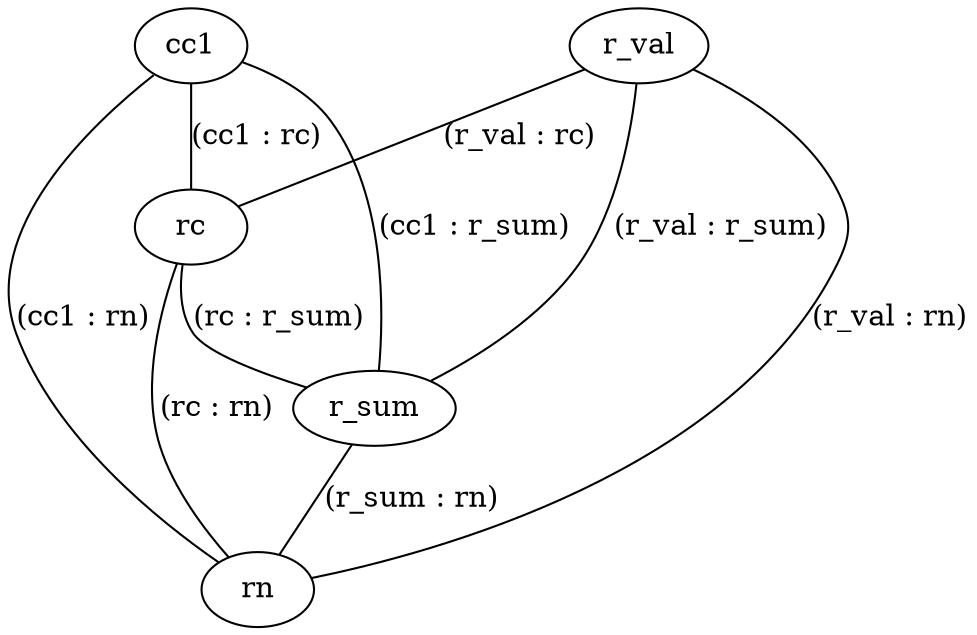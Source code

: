graph G {
  1 [ label="r_sum" ];
  2 [ label="rn" ];
  3 [ label="rc" ];
  4 [ label="cc1" ];
  5 [ label="r_val" ];
  1 -- 2 [ label="(r_sum : rn)" ];
  3 -- 2 [ label="(rc : rn)" ];
  3 -- 1 [ label="(rc : r_sum)" ];
  4 -- 3 [ label="(cc1 : rc)" ];
  4 -- 2 [ label="(cc1 : rn)" ];
  4 -- 1 [ label="(cc1 : r_sum)" ];
  5 -- 3 [ label="(r_val : rc)" ];
  5 -- 2 [ label="(r_val : rn)" ];
  5 -- 1 [ label="(r_val : r_sum)" ];
}
